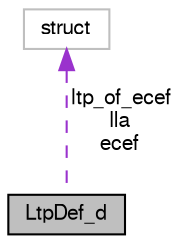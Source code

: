 digraph "LtpDef_d"
{
  edge [fontname="FreeSans",fontsize="10",labelfontname="FreeSans",labelfontsize="10"];
  node [fontname="FreeSans",fontsize="10",shape=record];
  Node1 [label="LtpDef_d",height=0.2,width=0.4,color="black", fillcolor="grey75", style="filled", fontcolor="black"];
  Node2 -> Node1 [dir="back",color="darkorchid3",fontsize="10",style="dashed",label=" ltp_of_ecef\nlla\necef" ,fontname="FreeSans"];
  Node2 [label="struct",height=0.2,width=0.4,color="grey75", fillcolor="white", style="filled"];
}
